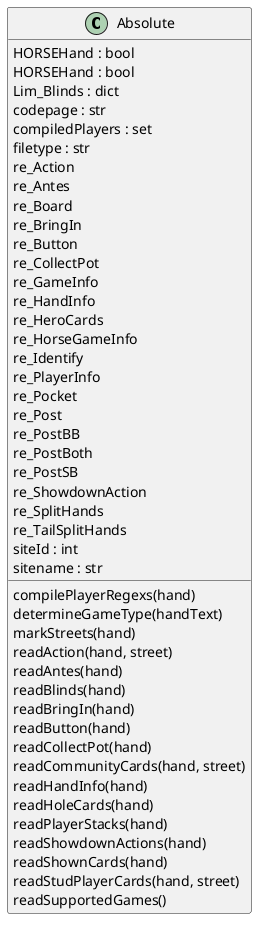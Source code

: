 @startuml classes
set namespaceSeparator none
class "Absolute" as AbsoluteToFpdb.Absolute {
  HORSEHand : bool
  HORSEHand : bool
  Lim_Blinds : dict
  codepage : str
  compiledPlayers : set
  filetype : str
  re_Action
  re_Antes
  re_Board
  re_BringIn
  re_Button
  re_CollectPot
  re_GameInfo
  re_HandInfo
  re_HeroCards
  re_HorseGameInfo
  re_Identify
  re_PlayerInfo
  re_Pocket
  re_Post
  re_PostBB
  re_PostBoth
  re_PostSB
  re_ShowdownAction
  re_SplitHands
  re_TailSplitHands
  siteId : int
  sitename : str
  compilePlayerRegexs(hand)
  determineGameType(handText)
  markStreets(hand)
  readAction(hand, street)
  readAntes(hand)
  readBlinds(hand)
  readBringIn(hand)
  readButton(hand)
  readCollectPot(hand)
  readCommunityCards(hand, street)
  readHandInfo(hand)
  readHoleCards(hand)
  readPlayerStacks(hand)
  readShowdownActions(hand)
  readShownCards(hand)
  readStudPlayerCards(hand, street)
  readSupportedGames()
}
@enduml
